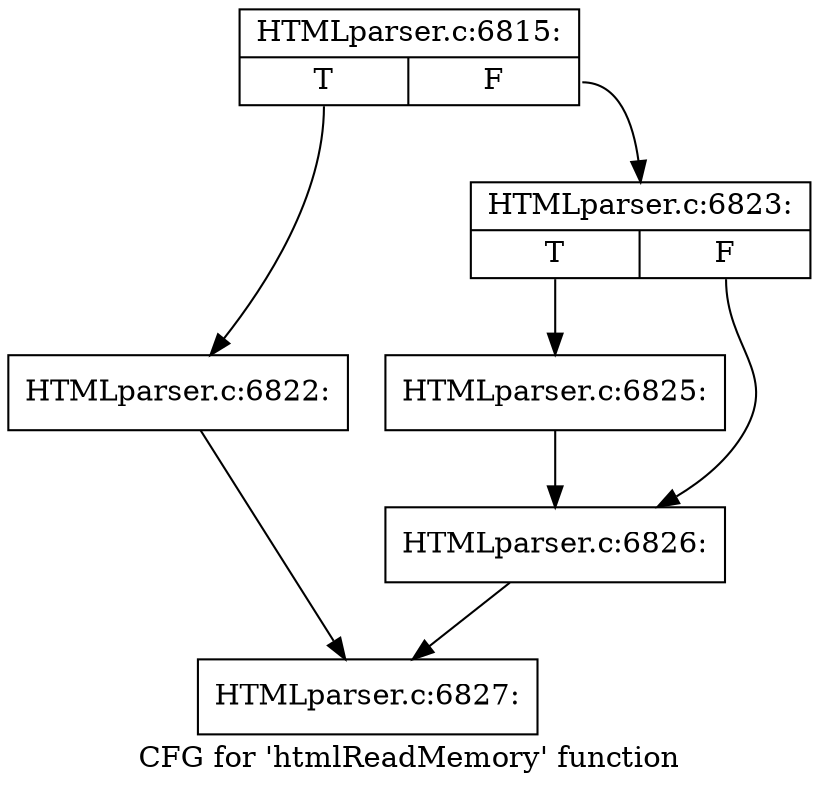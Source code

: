 digraph "CFG for 'htmlReadMemory' function" {
	label="CFG for 'htmlReadMemory' function";

	Node0x3d957b0 [shape=record,label="{HTMLparser.c:6815:|{<s0>T|<s1>F}}"];
	Node0x3d957b0:s0 -> Node0x3d989e0;
	Node0x3d957b0:s1 -> Node0x3d98de0;
	Node0x3d989e0 [shape=record,label="{HTMLparser.c:6822:}"];
	Node0x3d989e0 -> Node0x3d96be0;
	Node0x3d98de0 [shape=record,label="{HTMLparser.c:6823:|{<s0>T|<s1>F}}"];
	Node0x3d98de0:s0 -> Node0x3d990f0;
	Node0x3d98de0:s1 -> Node0x3d99140;
	Node0x3d990f0 [shape=record,label="{HTMLparser.c:6825:}"];
	Node0x3d990f0 -> Node0x3d99140;
	Node0x3d99140 [shape=record,label="{HTMLparser.c:6826:}"];
	Node0x3d99140 -> Node0x3d96be0;
	Node0x3d96be0 [shape=record,label="{HTMLparser.c:6827:}"];
}
